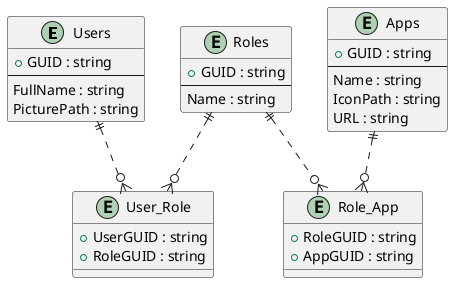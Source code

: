 @startuml

entity "Users" as user {
  + GUID : string
  --
  FullName : string
  PicturePath : string
}

entity "Roles" as role {
  + GUID : string
  --
  Name : string
}

entity "Apps" as app {
  + GUID : string
  --
  Name : string
  IconPath : string
  URL : string
}

entity "User_Role" as user_role {
  + UserGUID : string
  + RoleGUID : string
}

entity "Role_App" as role_app {
  + RoleGUID : string
  + AppGUID : string
}

user ||..o{ user_role
role ||..o{ user_role
role ||..o{ role_app
app ||..o{ role_app

@enduml